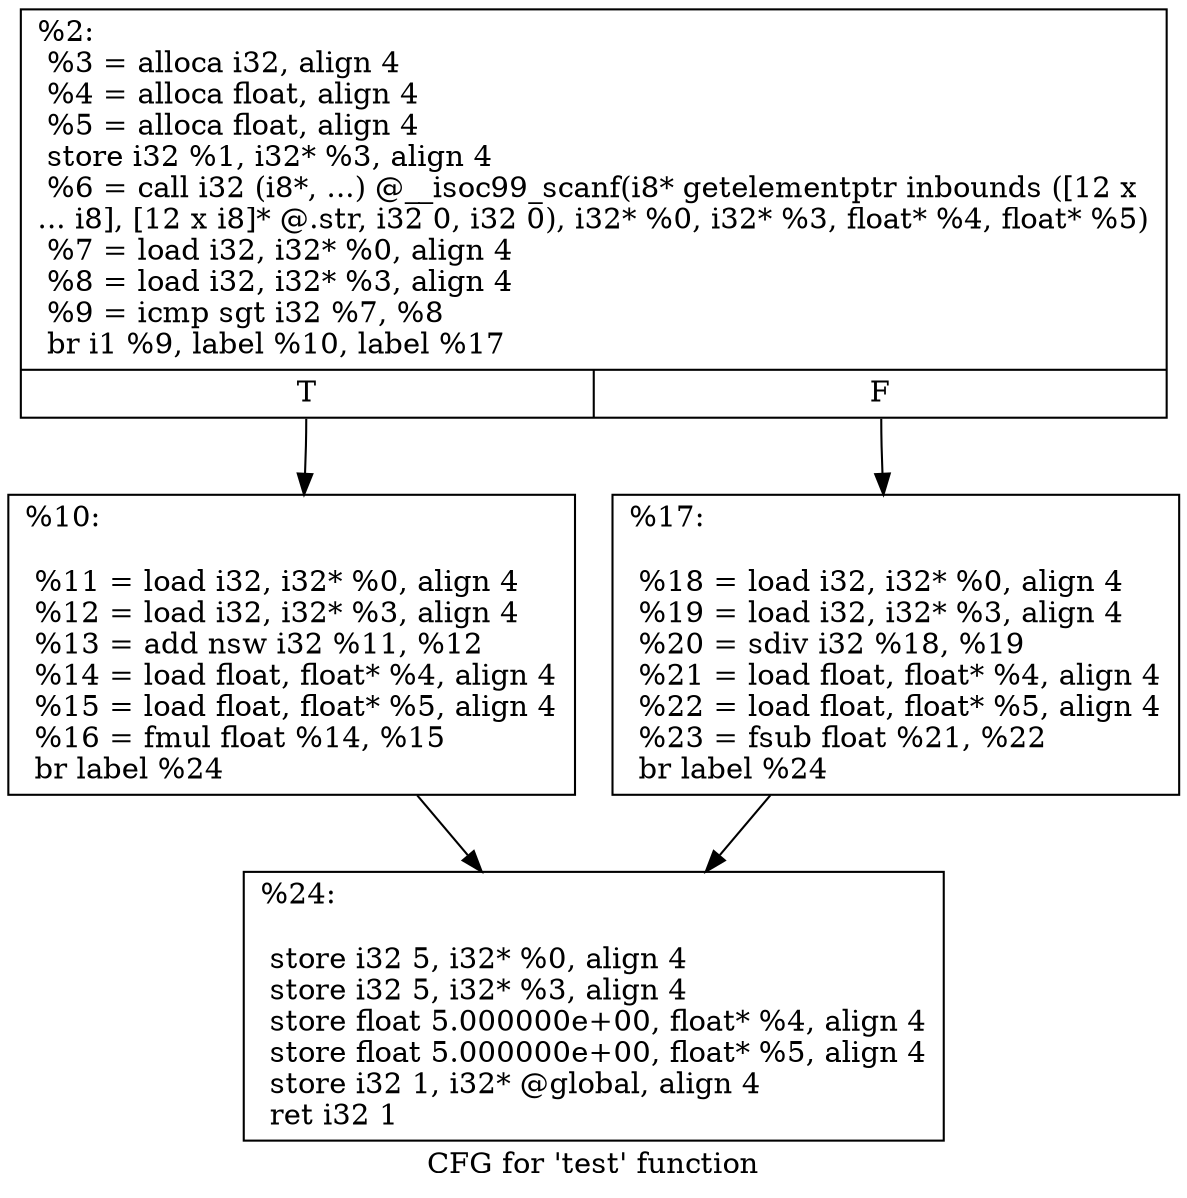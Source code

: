 digraph "CFG for 'test' function" {
	label="CFG for 'test' function";

	Node0x7fffe189ea80 [shape=record,label="{%2:\l  %3 = alloca i32, align 4\l  %4 = alloca float, align 4\l  %5 = alloca float, align 4\l  store i32 %1, i32* %3, align 4\l  %6 = call i32 (i8*, ...) @__isoc99_scanf(i8* getelementptr inbounds ([12 x\l... i8], [12 x i8]* @.str, i32 0, i32 0), i32* %0, i32* %3, float* %4, float* %5)\l  %7 = load i32, i32* %0, align 4\l  %8 = load i32, i32* %3, align 4\l  %9 = icmp sgt i32 %7, %8\l  br i1 %9, label %10, label %17\l|{<s0>T|<s1>F}}"];
	Node0x7fffe189ea80:s0 -> Node0x7fffe189ec30;
	Node0x7fffe189ea80:s1 -> Node0x7fffe189f320;
	Node0x7fffe189ec30 [shape=record,label="{%10:\l\l  %11 = load i32, i32* %0, align 4\l  %12 = load i32, i32* %3, align 4\l  %13 = add nsw i32 %11, %12\l  %14 = load float, float* %4, align 4\l  %15 = load float, float* %5, align 4\l  %16 = fmul float %14, %15\l  br label %24\l}"];
	Node0x7fffe189ec30 -> Node0x7fffe189f6a0;
	Node0x7fffe189f320 [shape=record,label="{%17:\l\l  %18 = load i32, i32* %0, align 4\l  %19 = load i32, i32* %3, align 4\l  %20 = sdiv i32 %18, %19\l  %21 = load float, float* %4, align 4\l  %22 = load float, float* %5, align 4\l  %23 = fsub float %21, %22\l  br label %24\l}"];
	Node0x7fffe189f320 -> Node0x7fffe189f6a0;
	Node0x7fffe189f6a0 [shape=record,label="{%24:\l\l  store i32 5, i32* %0, align 4\l  store i32 5, i32* %3, align 4\l  store float 5.000000e+00, float* %4, align 4\l  store float 5.000000e+00, float* %5, align 4\l  store i32 1, i32* @global, align 4\l  ret i32 1\l}"];
}
